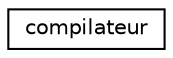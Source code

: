 digraph "Graphe hiérarchique des classes"
{
  edge [fontname="Helvetica",fontsize="10",labelfontname="Helvetica",labelfontsize="10"];
  node [fontname="Helvetica",fontsize="10",shape=record];
  rankdir="LR";
  Node0 [label="compilateur",height=0.2,width=0.4,color="black", fillcolor="white", style="filled",URL="$classcompilateur.html",tooltip="Classe décrivant un compilateur. Le compilateur a pour rôle d&#39;exécuter un projet. ..."];
}
